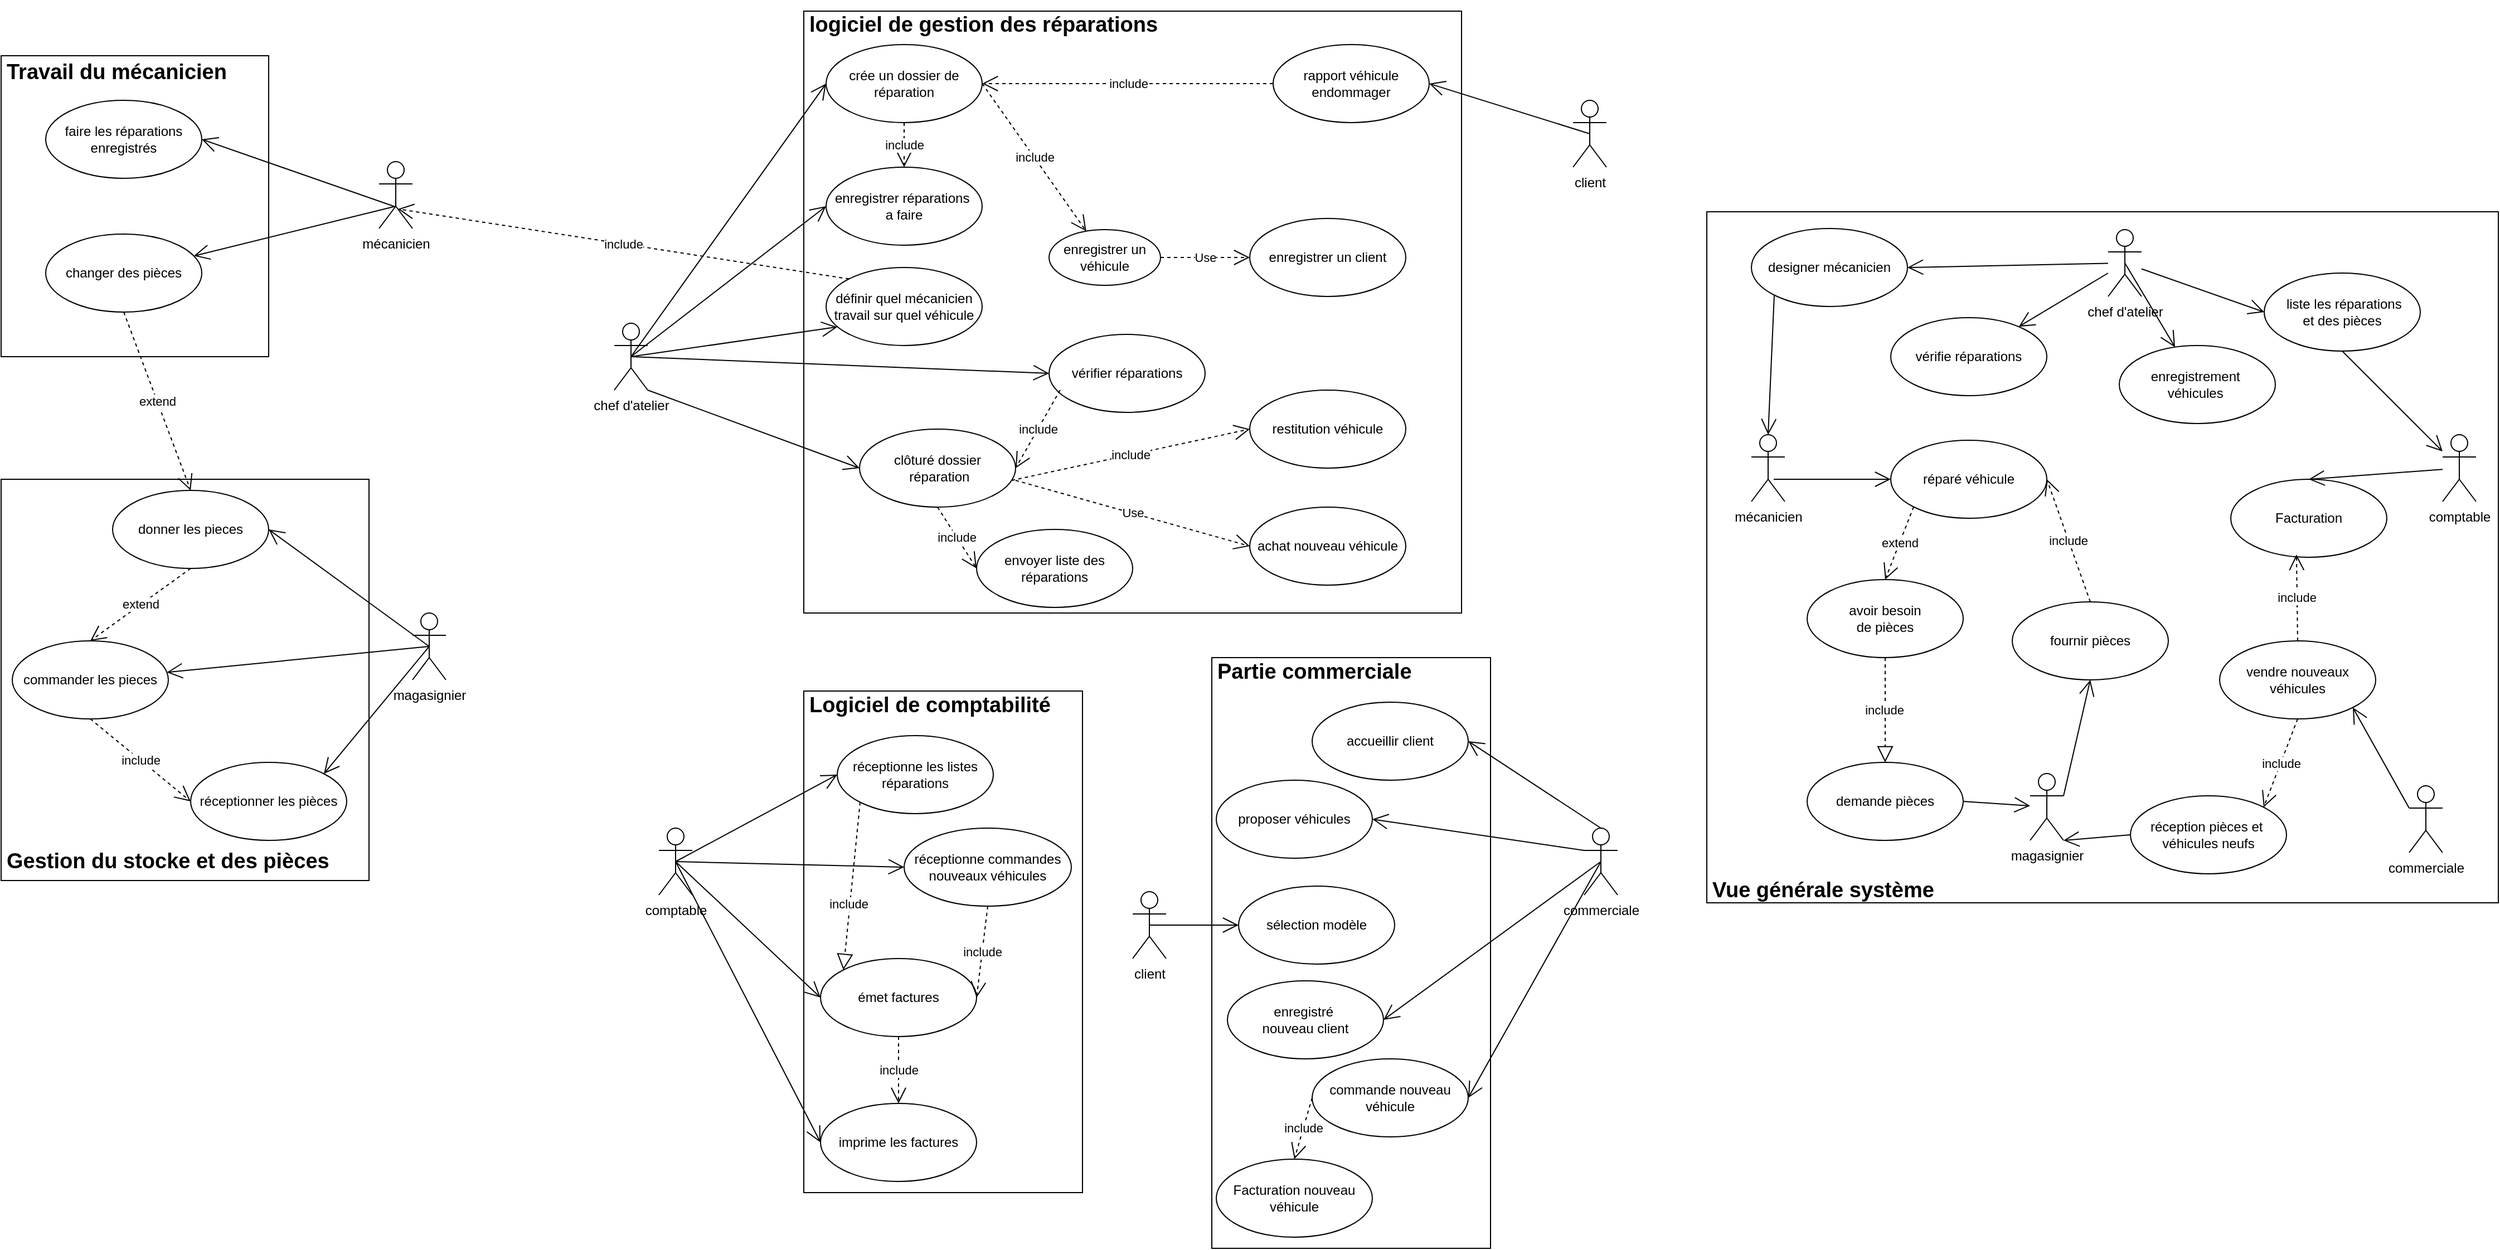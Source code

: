 <mxfile version="24.8.6">
  <diagram name="Page-1" id="wGb8WQe8dFVdb0Nz1Q5S">
    <mxGraphModel dx="1687" dy="889" grid="1" gridSize="10" guides="1" tooltips="1" connect="1" arrows="1" fold="1" page="1" pageScale="1" pageWidth="827" pageHeight="1169" math="0" shadow="0">
      <root>
        <mxCell id="0" />
        <mxCell id="1" parent="0" />
        <mxCell id="0nGfKhoNtDC8-pFZN1kh-23" value="&lt;h2&gt;&lt;br&gt;&lt;/h2&gt;" style="html=1;whiteSpace=wrap;align=center;" parent="1" vertex="1">
          <mxGeometry x="750" y="30" width="590" height="540" as="geometry" />
        </mxCell>
        <mxCell id="0nGfKhoNtDC8-pFZN1kh-4" value="comptable" style="shape=umlActor;verticalLabelPosition=bottom;verticalAlign=top;html=1;outlineConnect=0;" parent="1" vertex="1">
          <mxGeometry x="620" y="763" width="30" height="60" as="geometry" />
        </mxCell>
        <mxCell id="0nGfKhoNtDC8-pFZN1kh-9" value="chef d&#39;atelier" style="shape=umlActor;verticalLabelPosition=bottom;verticalAlign=top;html=1;outlineConnect=0;" parent="1" vertex="1">
          <mxGeometry x="580" y="310" width="30" height="60" as="geometry" />
        </mxCell>
        <mxCell id="0nGfKhoNtDC8-pFZN1kh-13" value="magasignier" style="shape=umlActor;verticalLabelPosition=bottom;verticalAlign=top;html=1;outlineConnect=0;" parent="1" vertex="1">
          <mxGeometry x="399" y="570" width="30" height="60" as="geometry" />
        </mxCell>
        <mxCell id="0nGfKhoNtDC8-pFZN1kh-14" value="enregistrer un véhicule" style="ellipse;whiteSpace=wrap;html=1;" parent="1" vertex="1">
          <mxGeometry x="970" y="226" width="100" height="50" as="geometry" />
        </mxCell>
        <mxCell id="0nGfKhoNtDC8-pFZN1kh-17" value="enregistrer réparations&amp;nbsp;&lt;div&gt;a faire&lt;/div&gt;" style="ellipse;whiteSpace=wrap;html=1;" parent="1" vertex="1">
          <mxGeometry x="770" y="170" width="140" height="70" as="geometry" />
        </mxCell>
        <mxCell id="0nGfKhoNtDC8-pFZN1kh-18" value="définir quel mécanicien travail sur quel véhicule" style="ellipse;whiteSpace=wrap;html=1;" parent="1" vertex="1">
          <mxGeometry x="770" y="260" width="140" height="70" as="geometry" />
        </mxCell>
        <mxCell id="0nGfKhoNtDC8-pFZN1kh-19" value="vérifier réparations" style="ellipse;whiteSpace=wrap;html=1;" parent="1" vertex="1">
          <mxGeometry x="970" y="320" width="140" height="70" as="geometry" />
        </mxCell>
        <mxCell id="0nGfKhoNtDC8-pFZN1kh-20" value="clôturé dossier&lt;div&gt;&amp;nbsp;réparation&lt;/div&gt;" style="ellipse;whiteSpace=wrap;html=1;" parent="1" vertex="1">
          <mxGeometry x="800" y="405" width="140" height="70" as="geometry" />
        </mxCell>
        <mxCell id="0nGfKhoNtDC8-pFZN1kh-21" value="crée un dossier de réparation" style="ellipse;whiteSpace=wrap;html=1;" parent="1" vertex="1">
          <mxGeometry x="770" y="60" width="140" height="70" as="geometry" />
        </mxCell>
        <mxCell id="0nGfKhoNtDC8-pFZN1kh-25" value="mécanicien" style="shape=umlActor;verticalLabelPosition=bottom;verticalAlign=top;html=1;" parent="1" vertex="1">
          <mxGeometry x="369" y="165" width="30" height="60" as="geometry" />
        </mxCell>
        <mxCell id="0nGfKhoNtDC8-pFZN1kh-26" value="" style="html=1;whiteSpace=wrap;" parent="1" vertex="1">
          <mxGeometry x="30" y="70" width="240" height="270" as="geometry" />
        </mxCell>
        <mxCell id="0nGfKhoNtDC8-pFZN1kh-28" value="faire les réparations&lt;div&gt;enregistrés&lt;/div&gt;" style="ellipse;whiteSpace=wrap;html=1;" parent="1" vertex="1">
          <mxGeometry x="70" y="110" width="140" height="70" as="geometry" />
        </mxCell>
        <mxCell id="0nGfKhoNtDC8-pFZN1kh-29" value="changer des pièces" style="ellipse;whiteSpace=wrap;html=1;" parent="1" vertex="1">
          <mxGeometry x="70" y="230" width="140" height="70" as="geometry" />
        </mxCell>
        <mxCell id="0nGfKhoNtDC8-pFZN1kh-31" value="" style="html=1;whiteSpace=wrap;" parent="1" vertex="1">
          <mxGeometry x="30" y="450" width="330" height="360" as="geometry" />
        </mxCell>
        <mxCell id="0nGfKhoNtDC8-pFZN1kh-33" value="donner les pieces" style="ellipse;whiteSpace=wrap;html=1;" parent="1" vertex="1">
          <mxGeometry x="130" y="460" width="140" height="70" as="geometry" />
        </mxCell>
        <mxCell id="0nGfKhoNtDC8-pFZN1kh-34" value="commander les pieces" style="ellipse;whiteSpace=wrap;html=1;" parent="1" vertex="1">
          <mxGeometry x="40" y="595" width="140" height="70" as="geometry" />
        </mxCell>
        <mxCell id="0nGfKhoNtDC8-pFZN1kh-35" value="réceptionner les pièces" style="ellipse;whiteSpace=wrap;html=1;" parent="1" vertex="1">
          <mxGeometry x="200" y="704" width="140" height="70" as="geometry" />
        </mxCell>
        <mxCell id="0nGfKhoNtDC8-pFZN1kh-37" value="envoyer liste des réparations" style="ellipse;whiteSpace=wrap;html=1;" parent="1" vertex="1">
          <mxGeometry x="905" y="495" width="140" height="70" as="geometry" />
        </mxCell>
        <mxCell id="0nGfKhoNtDC8-pFZN1kh-38" value="" style="html=1;whiteSpace=wrap;" parent="1" vertex="1">
          <mxGeometry x="750" y="640" width="250" height="450" as="geometry" />
        </mxCell>
        <mxCell id="0nGfKhoNtDC8-pFZN1kh-39" value="réceptionne les listes réparations" style="ellipse;whiteSpace=wrap;html=1;" parent="1" vertex="1">
          <mxGeometry x="780" y="680" width="140" height="70" as="geometry" />
        </mxCell>
        <mxCell id="0nGfKhoNtDC8-pFZN1kh-40" value="émet factures" style="ellipse;whiteSpace=wrap;html=1;" parent="1" vertex="1">
          <mxGeometry x="765" y="880" width="140" height="70" as="geometry" />
        </mxCell>
        <mxCell id="0nGfKhoNtDC8-pFZN1kh-41" value="imprime les factures" style="ellipse;whiteSpace=wrap;html=1;" parent="1" vertex="1">
          <mxGeometry x="765" y="1010" width="140" height="70" as="geometry" />
        </mxCell>
        <mxCell id="0nGfKhoNtDC8-pFZN1kh-42" value="logiciel de gestion des réparations" style="text;align=left;fontStyle=1;verticalAlign=middle;spacingLeft=3;spacingRight=3;strokeColor=none;rotatable=0;points=[[0,0.5],[1,0.5]];portConstraint=eastwest;fontSize=19;" parent="1" vertex="1">
          <mxGeometry x="750" y="20" width="456" height="40" as="geometry" />
        </mxCell>
        <mxCell id="0nGfKhoNtDC8-pFZN1kh-43" value="&lt;font style=&quot;font-size: 19px;&quot;&gt;Logiciel de comptabilité&lt;/font&gt;" style="text;align=left;fontStyle=1;verticalAlign=middle;spacingLeft=3;spacingRight=3;strokeColor=none;rotatable=0;points=[[0,0.5],[1,0.5]];portConstraint=eastwest;html=1;" parent="1" vertex="1">
          <mxGeometry x="750" y="640" width="80" height="26" as="geometry" />
        </mxCell>
        <mxCell id="0nGfKhoNtDC8-pFZN1kh-44" value="&lt;font style=&quot;font-size: 19px;&quot;&gt;Gestion du stocke et des pièces&lt;/font&gt;" style="text;align=left;fontStyle=1;verticalAlign=middle;spacingLeft=3;spacingRight=3;strokeColor=none;rotatable=0;points=[[0,0.5],[1,0.5]];portConstraint=eastwest;html=1;" parent="1" vertex="1">
          <mxGeometry x="30" y="780" width="80" height="26" as="geometry" />
        </mxCell>
        <mxCell id="0nGfKhoNtDC8-pFZN1kh-45" value="&lt;font style=&quot;font-size: 19px;&quot;&gt;Travail du mécanicien&amp;nbsp;&lt;/font&gt;" style="text;align=left;fontStyle=1;verticalAlign=middle;spacingLeft=3;spacingRight=3;strokeColor=none;rotatable=0;points=[[0,0.5],[1,0.5]];portConstraint=eastwest;html=1;" parent="1" vertex="1">
          <mxGeometry x="30" y="72" width="80" height="26" as="geometry" />
        </mxCell>
        <mxCell id="0nGfKhoNtDC8-pFZN1kh-58" value="" style="html=1;whiteSpace=wrap;" parent="1" vertex="1">
          <mxGeometry x="1560" y="210" width="710" height="620" as="geometry" />
        </mxCell>
        <mxCell id="0nGfKhoNtDC8-pFZN1kh-59" value="enregistrement&amp;nbsp;&lt;div&gt;véhicules&amp;nbsp;&lt;/div&gt;" style="ellipse;whiteSpace=wrap;html=1;" parent="1" vertex="1">
          <mxGeometry x="1930" y="330" width="140" height="70" as="geometry" />
        </mxCell>
        <mxCell id="0nGfKhoNtDC8-pFZN1kh-60" value="chef d&#39;atelier" style="shape=umlActor;verticalLabelPosition=bottom;verticalAlign=top;html=1;outlineConnect=0;" parent="1" vertex="1">
          <mxGeometry x="1920" y="226" width="30" height="60" as="geometry" />
        </mxCell>
        <mxCell id="0nGfKhoNtDC8-pFZN1kh-61" value="comptable" style="shape=umlActor;verticalLabelPosition=bottom;verticalAlign=top;html=1;outlineConnect=0;" parent="1" vertex="1">
          <mxGeometry x="2220" y="410" width="30" height="60" as="geometry" />
        </mxCell>
        <mxCell id="0nGfKhoNtDC8-pFZN1kh-62" value="Facturation" style="ellipse;whiteSpace=wrap;html=1;" parent="1" vertex="1">
          <mxGeometry x="2030" y="450" width="140" height="70" as="geometry" />
        </mxCell>
        <mxCell id="0nGfKhoNtDC8-pFZN1kh-63" value="magasignier" style="shape=umlActor;verticalLabelPosition=bottom;verticalAlign=top;html=1;outlineConnect=0;" parent="1" vertex="1">
          <mxGeometry x="1850" y="714" width="30" height="60" as="geometry" />
        </mxCell>
        <mxCell id="0nGfKhoNtDC8-pFZN1kh-64" value="mécanicien" style="shape=umlActor;verticalLabelPosition=bottom;verticalAlign=top;html=1;" parent="1" vertex="1">
          <mxGeometry x="1600" y="410" width="30" height="60" as="geometry" />
        </mxCell>
        <mxCell id="0nGfKhoNtDC8-pFZN1kh-65" value="réparé véhicule" style="ellipse;whiteSpace=wrap;html=1;" parent="1" vertex="1">
          <mxGeometry x="1725" y="415" width="140" height="70" as="geometry" />
        </mxCell>
        <mxCell id="0nGfKhoNtDC8-pFZN1kh-66" value="fournir pièces" style="ellipse;whiteSpace=wrap;html=1;" parent="1" vertex="1">
          <mxGeometry x="1834" y="560" width="140" height="70" as="geometry" />
        </mxCell>
        <mxCell id="0nGfKhoNtDC8-pFZN1kh-76" value="extend" style="endArrow=open;endSize=12;dashed=1;html=1;rounded=0;entryX=0.5;entryY=0;entryDx=0;entryDy=0;exitX=0.5;exitY=1;exitDx=0;exitDy=0;" parent="1" source="0nGfKhoNtDC8-pFZN1kh-29" target="0nGfKhoNtDC8-pFZN1kh-33" edge="1">
          <mxGeometry width="160" relative="1" as="geometry">
            <mxPoint x="410" y="320" as="sourcePoint" />
            <mxPoint x="460" y="314" as="targetPoint" />
          </mxGeometry>
        </mxCell>
        <mxCell id="0nGfKhoNtDC8-pFZN1kh-78" value="include" style="endArrow=open;endSize=12;dashed=1;html=1;rounded=0;exitX=1;exitY=0.5;exitDx=0;exitDy=0;" parent="1" source="0nGfKhoNtDC8-pFZN1kh-21" target="0nGfKhoNtDC8-pFZN1kh-14" edge="1">
          <mxGeometry width="160" relative="1" as="geometry">
            <mxPoint x="630" y="340" as="sourcePoint" />
            <mxPoint x="790" y="340" as="targetPoint" />
          </mxGeometry>
        </mxCell>
        <mxCell id="0nGfKhoNtDC8-pFZN1kh-79" value="include" style="endArrow=open;endSize=12;dashed=1;html=1;rounded=0;exitX=0.5;exitY=1;exitDx=0;exitDy=0;" parent="1" source="0nGfKhoNtDC8-pFZN1kh-21" target="0nGfKhoNtDC8-pFZN1kh-17" edge="1">
          <mxGeometry width="160" relative="1" as="geometry">
            <mxPoint x="630" y="340" as="sourcePoint" />
            <mxPoint x="790" y="340" as="targetPoint" />
          </mxGeometry>
        </mxCell>
        <mxCell id="0nGfKhoNtDC8-pFZN1kh-80" value="include" style="endArrow=open;endSize=12;dashed=1;html=1;rounded=0;entryX=0.565;entryY=0.708;entryDx=0;entryDy=0;entryPerimeter=0;exitX=0;exitY=0;exitDx=0;exitDy=0;" parent="1" source="0nGfKhoNtDC8-pFZN1kh-18" target="0nGfKhoNtDC8-pFZN1kh-25" edge="1">
          <mxGeometry width="160" relative="1" as="geometry">
            <mxPoint x="630" y="340" as="sourcePoint" />
            <mxPoint x="790" y="340" as="targetPoint" />
          </mxGeometry>
        </mxCell>
        <mxCell id="0nGfKhoNtDC8-pFZN1kh-86" value="include" style="endArrow=open;endSize=12;dashed=1;html=1;rounded=0;exitX=0.5;exitY=1;exitDx=0;exitDy=0;entryX=0;entryY=0.5;entryDx=0;entryDy=0;" parent="1" source="0nGfKhoNtDC8-pFZN1kh-20" target="0nGfKhoNtDC8-pFZN1kh-37" edge="1">
          <mxGeometry width="160" relative="1" as="geometry">
            <mxPoint x="480" y="355" as="sourcePoint" />
            <mxPoint x="816" y="560" as="targetPoint" />
          </mxGeometry>
        </mxCell>
        <mxCell id="0nGfKhoNtDC8-pFZN1kh-88" value="extend" style="endArrow=open;endSize=12;dashed=1;html=1;rounded=0;exitX=0.5;exitY=1;exitDx=0;exitDy=0;entryX=0.5;entryY=0;entryDx=0;entryDy=0;" parent="1" source="0nGfKhoNtDC8-pFZN1kh-33" target="0nGfKhoNtDC8-pFZN1kh-34" edge="1">
          <mxGeometry width="160" relative="1" as="geometry">
            <mxPoint x="630" y="640" as="sourcePoint" />
            <mxPoint x="790" y="640" as="targetPoint" />
          </mxGeometry>
        </mxCell>
        <mxCell id="0nGfKhoNtDC8-pFZN1kh-89" value="include" style="endArrow=open;endSize=12;dashed=1;html=1;rounded=0;exitX=0.5;exitY=1;exitDx=0;exitDy=0;entryX=0;entryY=0.5;entryDx=0;entryDy=0;" parent="1" source="0nGfKhoNtDC8-pFZN1kh-34" target="0nGfKhoNtDC8-pFZN1kh-35" edge="1">
          <mxGeometry width="160" relative="1" as="geometry">
            <mxPoint x="630" y="640" as="sourcePoint" />
            <mxPoint x="790" y="640" as="targetPoint" />
          </mxGeometry>
        </mxCell>
        <mxCell id="0nGfKhoNtDC8-pFZN1kh-94" value="include" style="endArrow=open;endSize=12;dashed=1;html=1;rounded=0;exitX=0.5;exitY=1;exitDx=0;exitDy=0;entryX=0.5;entryY=0;entryDx=0;entryDy=0;" parent="1" source="0nGfKhoNtDC8-pFZN1kh-40" target="0nGfKhoNtDC8-pFZN1kh-41" edge="1">
          <mxGeometry width="160" relative="1" as="geometry">
            <mxPoint x="630" y="640" as="sourcePoint" />
            <mxPoint x="790" y="640" as="targetPoint" />
          </mxGeometry>
        </mxCell>
        <mxCell id="0nGfKhoNtDC8-pFZN1kh-95" value="designer mécanicien" style="ellipse;whiteSpace=wrap;html=1;" parent="1" vertex="1">
          <mxGeometry x="1600" y="225" width="140" height="70" as="geometry" />
        </mxCell>
        <mxCell id="0nGfKhoNtDC8-pFZN1kh-101" value="avoir besoin&lt;div&gt;de pièces&lt;/div&gt;" style="ellipse;whiteSpace=wrap;html=1;" parent="1" vertex="1">
          <mxGeometry x="1650" y="540" width="140" height="70" as="geometry" />
        </mxCell>
        <mxCell id="0nGfKhoNtDC8-pFZN1kh-102" value="extend" style="endArrow=open;endSize=12;dashed=1;html=1;rounded=0;exitX=0;exitY=1;exitDx=0;exitDy=0;entryX=0.5;entryY=0;entryDx=0;entryDy=0;" parent="1" source="0nGfKhoNtDC8-pFZN1kh-65" target="0nGfKhoNtDC8-pFZN1kh-101" edge="1">
          <mxGeometry width="160" relative="1" as="geometry">
            <mxPoint x="1910" y="485" as="sourcePoint" />
            <mxPoint x="2070" y="485" as="targetPoint" />
          </mxGeometry>
        </mxCell>
        <mxCell id="0nGfKhoNtDC8-pFZN1kh-105" value="include" style="endArrow=open;endSize=12;dashed=1;html=1;rounded=0;exitX=0.5;exitY=0;exitDx=0;exitDy=0;entryX=1;entryY=0.5;entryDx=0;entryDy=0;" parent="1" source="0nGfKhoNtDC8-pFZN1kh-66" target="0nGfKhoNtDC8-pFZN1kh-65" edge="1">
          <mxGeometry width="160" relative="1" as="geometry">
            <mxPoint x="1910" y="485" as="sourcePoint" />
            <mxPoint x="2070" y="485" as="targetPoint" />
          </mxGeometry>
        </mxCell>
        <mxCell id="0nGfKhoNtDC8-pFZN1kh-108" value="&amp;nbsp;liste les réparations&lt;div&gt;et des pièces&lt;/div&gt;" style="ellipse;whiteSpace=wrap;html=1;" parent="1" vertex="1">
          <mxGeometry x="2060" y="265" width="140" height="70" as="geometry" />
        </mxCell>
        <mxCell id="0nGfKhoNtDC8-pFZN1kh-111" value="&lt;font style=&quot;font-size: 19px;&quot;&gt;Vue générale système&lt;/font&gt;" style="text;align=left;fontStyle=1;verticalAlign=middle;spacingLeft=3;spacingRight=3;strokeColor=none;rotatable=0;points=[[0,0.5],[1,0.5]];portConstraint=eastwest;html=1;" parent="1" vertex="1">
          <mxGeometry x="1560" y="806" width="80" height="26" as="geometry" />
        </mxCell>
        <mxCell id="0nGfKhoNtDC8-pFZN1kh-112" value="" style="endArrow=open;endFill=1;endSize=12;html=1;rounded=0;exitX=0.447;exitY=0.669;exitDx=0;exitDy=0;exitPerimeter=0;entryX=1;entryY=0.5;entryDx=0;entryDy=0;" parent="1" source="0nGfKhoNtDC8-pFZN1kh-25" target="0nGfKhoNtDC8-pFZN1kh-28" edge="1">
          <mxGeometry width="160" relative="1" as="geometry">
            <mxPoint x="690" y="400" as="sourcePoint" />
            <mxPoint x="850" y="400" as="targetPoint" />
          </mxGeometry>
        </mxCell>
        <mxCell id="0nGfKhoNtDC8-pFZN1kh-113" value="" style="endArrow=open;endFill=1;endSize=12;html=1;rounded=0;exitX=0.486;exitY=0.669;exitDx=0;exitDy=0;exitPerimeter=0;" parent="1" source="0nGfKhoNtDC8-pFZN1kh-25" target="0nGfKhoNtDC8-pFZN1kh-29" edge="1">
          <mxGeometry width="160" relative="1" as="geometry">
            <mxPoint x="392" y="215" as="sourcePoint" />
            <mxPoint x="220" y="155" as="targetPoint" />
          </mxGeometry>
        </mxCell>
        <mxCell id="0nGfKhoNtDC8-pFZN1kh-114" value="" style="endArrow=open;endFill=1;endSize=12;html=1;rounded=0;exitX=0.5;exitY=0.5;exitDx=0;exitDy=0;exitPerimeter=0;entryX=1;entryY=0.5;entryDx=0;entryDy=0;" parent="1" source="0nGfKhoNtDC8-pFZN1kh-13" target="0nGfKhoNtDC8-pFZN1kh-33" edge="1">
          <mxGeometry width="160" relative="1" as="geometry">
            <mxPoint x="690" y="520" as="sourcePoint" />
            <mxPoint x="850" y="520" as="targetPoint" />
          </mxGeometry>
        </mxCell>
        <mxCell id="0nGfKhoNtDC8-pFZN1kh-115" value="" style="endArrow=open;endFill=1;endSize=12;html=1;rounded=0;exitX=0.5;exitY=0.5;exitDx=0;exitDy=0;exitPerimeter=0;" parent="1" source="0nGfKhoNtDC8-pFZN1kh-13" target="0nGfKhoNtDC8-pFZN1kh-34" edge="1">
          <mxGeometry width="160" relative="1" as="geometry">
            <mxPoint x="424" y="610" as="sourcePoint" />
            <mxPoint x="280" y="505" as="targetPoint" />
          </mxGeometry>
        </mxCell>
        <mxCell id="0nGfKhoNtDC8-pFZN1kh-116" value="" style="endArrow=open;endFill=1;endSize=12;html=1;rounded=0;exitX=0.5;exitY=0.5;exitDx=0;exitDy=0;exitPerimeter=0;entryX=1;entryY=0;entryDx=0;entryDy=0;" parent="1" source="0nGfKhoNtDC8-pFZN1kh-13" target="0nGfKhoNtDC8-pFZN1kh-35" edge="1">
          <mxGeometry width="160" relative="1" as="geometry">
            <mxPoint x="424" y="610" as="sourcePoint" />
            <mxPoint x="189" y="633" as="targetPoint" />
          </mxGeometry>
        </mxCell>
        <mxCell id="0nGfKhoNtDC8-pFZN1kh-117" value="" style="endArrow=open;endFill=1;endSize=12;html=1;rounded=0;exitX=0.5;exitY=0.5;exitDx=0;exitDy=0;exitPerimeter=0;entryX=0;entryY=0.5;entryDx=0;entryDy=0;" parent="1" source="0nGfKhoNtDC8-pFZN1kh-9" target="0nGfKhoNtDC8-pFZN1kh-21" edge="1">
          <mxGeometry width="160" relative="1" as="geometry">
            <mxPoint x="690" y="290" as="sourcePoint" />
            <mxPoint x="850" y="290" as="targetPoint" />
          </mxGeometry>
        </mxCell>
        <mxCell id="0nGfKhoNtDC8-pFZN1kh-118" value="" style="endArrow=open;endFill=1;endSize=12;html=1;rounded=0;entryX=0;entryY=0.5;entryDx=0;entryDy=0;exitX=0.5;exitY=0.5;exitDx=0;exitDy=0;exitPerimeter=0;" parent="1" source="0nGfKhoNtDC8-pFZN1kh-9" target="0nGfKhoNtDC8-pFZN1kh-17" edge="1">
          <mxGeometry width="160" relative="1" as="geometry">
            <mxPoint x="600" y="340" as="sourcePoint" />
            <mxPoint x="850" y="290" as="targetPoint" />
          </mxGeometry>
        </mxCell>
        <mxCell id="0nGfKhoNtDC8-pFZN1kh-119" value="" style="endArrow=open;endFill=1;endSize=12;html=1;rounded=0;exitX=0.5;exitY=0.5;exitDx=0;exitDy=0;exitPerimeter=0;entryX=0;entryY=0.5;entryDx=0;entryDy=0;" parent="1" source="0nGfKhoNtDC8-pFZN1kh-9" target="0nGfKhoNtDC8-pFZN1kh-19" edge="1">
          <mxGeometry width="160" relative="1" as="geometry">
            <mxPoint x="690" y="290" as="sourcePoint" />
            <mxPoint x="850" y="290" as="targetPoint" />
          </mxGeometry>
        </mxCell>
        <mxCell id="0nGfKhoNtDC8-pFZN1kh-120" value="" style="endArrow=open;endFill=1;endSize=12;html=1;rounded=0;entryX=0.072;entryY=0.762;entryDx=0;entryDy=0;entryPerimeter=0;exitX=0.5;exitY=0.5;exitDx=0;exitDy=0;exitPerimeter=0;" parent="1" source="0nGfKhoNtDC8-pFZN1kh-9" target="0nGfKhoNtDC8-pFZN1kh-18" edge="1">
          <mxGeometry width="160" relative="1" as="geometry">
            <mxPoint x="590" y="340" as="sourcePoint" />
            <mxPoint x="850" y="290" as="targetPoint" />
          </mxGeometry>
        </mxCell>
        <mxCell id="0nGfKhoNtDC8-pFZN1kh-121" value="" style="endArrow=open;endFill=1;endSize=12;html=1;rounded=0;exitX=1;exitY=1;exitDx=0;exitDy=0;exitPerimeter=0;entryX=0;entryY=0.5;entryDx=0;entryDy=0;" parent="1" source="0nGfKhoNtDC8-pFZN1kh-9" target="0nGfKhoNtDC8-pFZN1kh-20" edge="1">
          <mxGeometry width="160" relative="1" as="geometry">
            <mxPoint x="690" y="290" as="sourcePoint" />
            <mxPoint x="850" y="290" as="targetPoint" />
          </mxGeometry>
        </mxCell>
        <mxCell id="0nGfKhoNtDC8-pFZN1kh-123" value="" style="endArrow=open;endFill=1;endSize=12;html=1;rounded=0;exitX=0.5;exitY=0.5;exitDx=0;exitDy=0;exitPerimeter=0;entryX=0;entryY=0.5;entryDx=0;entryDy=0;" parent="1" source="0nGfKhoNtDC8-pFZN1kh-4" target="0nGfKhoNtDC8-pFZN1kh-39" edge="1">
          <mxGeometry width="160" relative="1" as="geometry">
            <mxPoint x="690" y="640" as="sourcePoint" />
            <mxPoint x="850" y="640" as="targetPoint" />
          </mxGeometry>
        </mxCell>
        <mxCell id="0nGfKhoNtDC8-pFZN1kh-124" value="" style="endArrow=open;endFill=1;endSize=12;html=1;rounded=0;exitX=0.5;exitY=0.5;exitDx=0;exitDy=0;exitPerimeter=0;entryX=0;entryY=0.5;entryDx=0;entryDy=0;" parent="1" source="0nGfKhoNtDC8-pFZN1kh-4" target="0nGfKhoNtDC8-pFZN1kh-40" edge="1">
          <mxGeometry width="160" relative="1" as="geometry">
            <mxPoint x="690" y="640" as="sourcePoint" />
            <mxPoint x="850" y="640" as="targetPoint" />
          </mxGeometry>
        </mxCell>
        <mxCell id="0nGfKhoNtDC8-pFZN1kh-125" value="" style="endArrow=open;endFill=1;endSize=12;html=1;rounded=0;exitX=0.5;exitY=0.5;exitDx=0;exitDy=0;exitPerimeter=0;entryX=0;entryY=0.5;entryDx=0;entryDy=0;" parent="1" source="0nGfKhoNtDC8-pFZN1kh-4" target="0nGfKhoNtDC8-pFZN1kh-41" edge="1">
          <mxGeometry width="160" relative="1" as="geometry">
            <mxPoint x="690" y="640" as="sourcePoint" />
            <mxPoint x="850" y="640" as="targetPoint" />
          </mxGeometry>
        </mxCell>
        <mxCell id="0nGfKhoNtDC8-pFZN1kh-126" value="" style="endArrow=open;endFill=1;endSize=12;html=1;rounded=0;entryX=1;entryY=0.5;entryDx=0;entryDy=0;" parent="1" source="0nGfKhoNtDC8-pFZN1kh-60" target="0nGfKhoNtDC8-pFZN1kh-95" edge="1">
          <mxGeometry width="160" relative="1" as="geometry">
            <mxPoint x="1820" y="400" as="sourcePoint" />
            <mxPoint x="1980" y="400" as="targetPoint" />
          </mxGeometry>
        </mxCell>
        <mxCell id="0nGfKhoNtDC8-pFZN1kh-127" value="" style="endArrow=open;endFill=1;endSize=12;html=1;rounded=0;exitX=0;exitY=1;exitDx=0;exitDy=0;entryX=0.5;entryY=0;entryDx=0;entryDy=0;entryPerimeter=0;" parent="1" source="0nGfKhoNtDC8-pFZN1kh-95" target="0nGfKhoNtDC8-pFZN1kh-64" edge="1">
          <mxGeometry width="160" relative="1" as="geometry">
            <mxPoint x="1820" y="400" as="sourcePoint" />
            <mxPoint x="1620" y="410" as="targetPoint" />
          </mxGeometry>
        </mxCell>
        <mxCell id="0nGfKhoNtDC8-pFZN1kh-128" value="" style="endArrow=open;endFill=1;endSize=12;html=1;rounded=0;" parent="1" target="0nGfKhoNtDC8-pFZN1kh-65" edge="1">
          <mxGeometry width="160" relative="1" as="geometry">
            <mxPoint x="1620" y="450" as="sourcePoint" />
            <mxPoint x="1980" y="400" as="targetPoint" />
          </mxGeometry>
        </mxCell>
        <mxCell id="0nGfKhoNtDC8-pFZN1kh-129" value="demande pièces" style="ellipse;whiteSpace=wrap;html=1;" parent="1" vertex="1">
          <mxGeometry x="1650" y="704" width="140" height="70" as="geometry" />
        </mxCell>
        <mxCell id="0nGfKhoNtDC8-pFZN1kh-132" value="" style="endArrow=open;endFill=1;endSize=12;html=1;rounded=0;exitX=1;exitY=0.5;exitDx=0;exitDy=0;" parent="1" source="0nGfKhoNtDC8-pFZN1kh-129" target="0nGfKhoNtDC8-pFZN1kh-63" edge="1">
          <mxGeometry width="160" relative="1" as="geometry">
            <mxPoint x="1820" y="400" as="sourcePoint" />
            <mxPoint x="1980" y="400" as="targetPoint" />
          </mxGeometry>
        </mxCell>
        <mxCell id="0nGfKhoNtDC8-pFZN1kh-133" value="" style="endArrow=open;endFill=1;endSize=12;html=1;rounded=0;entryX=0.5;entryY=1;entryDx=0;entryDy=0;exitX=1;exitY=0.333;exitDx=0;exitDy=0;exitPerimeter=0;" parent="1" source="0nGfKhoNtDC8-pFZN1kh-63" target="0nGfKhoNtDC8-pFZN1kh-66" edge="1">
          <mxGeometry width="160" relative="1" as="geometry">
            <mxPoint x="2200" y="660" as="sourcePoint" />
            <mxPoint x="1980" y="400" as="targetPoint" />
          </mxGeometry>
        </mxCell>
        <mxCell id="0nGfKhoNtDC8-pFZN1kh-134" value="" style="endArrow=open;endFill=1;endSize=12;html=1;rounded=0;entryX=0;entryY=0.5;entryDx=0;entryDy=0;" parent="1" source="0nGfKhoNtDC8-pFZN1kh-60" target="0nGfKhoNtDC8-pFZN1kh-108" edge="1">
          <mxGeometry width="160" relative="1" as="geometry">
            <mxPoint x="1820" y="400" as="sourcePoint" />
            <mxPoint x="1980" y="400" as="targetPoint" />
          </mxGeometry>
        </mxCell>
        <mxCell id="0nGfKhoNtDC8-pFZN1kh-137" value="" style="endArrow=open;endFill=1;endSize=12;html=1;rounded=0;exitX=0.5;exitY=0.5;exitDx=0;exitDy=0;exitPerimeter=0;" parent="1" source="0nGfKhoNtDC8-pFZN1kh-60" target="0nGfKhoNtDC8-pFZN1kh-59" edge="1">
          <mxGeometry width="160" relative="1" as="geometry">
            <mxPoint x="1960" y="271" as="sourcePoint" />
            <mxPoint x="2070" y="310" as="targetPoint" />
          </mxGeometry>
        </mxCell>
        <mxCell id="0nGfKhoNtDC8-pFZN1kh-139" value="" style="endArrow=open;endFill=1;endSize=12;html=1;rounded=0;exitX=0.5;exitY=1;exitDx=0;exitDy=0;" parent="1" source="0nGfKhoNtDC8-pFZN1kh-108" target="0nGfKhoNtDC8-pFZN1kh-61" edge="1">
          <mxGeometry width="160" relative="1" as="geometry">
            <mxPoint x="1820" y="400" as="sourcePoint" />
            <mxPoint x="1980" y="400" as="targetPoint" />
          </mxGeometry>
        </mxCell>
        <mxCell id="0nGfKhoNtDC8-pFZN1kh-141" value="" style="endArrow=open;endFill=1;endSize=12;html=1;rounded=0;entryX=0.5;entryY=0;entryDx=0;entryDy=0;" parent="1" source="0nGfKhoNtDC8-pFZN1kh-61" target="0nGfKhoNtDC8-pFZN1kh-62" edge="1">
          <mxGeometry width="160" relative="1" as="geometry">
            <mxPoint x="2130" y="340" as="sourcePoint" />
            <mxPoint x="1980" y="400" as="targetPoint" />
          </mxGeometry>
        </mxCell>
        <mxCell id="0nGfKhoNtDC8-pFZN1kh-142" value="vérifie réparations" style="ellipse;whiteSpace=wrap;html=1;" parent="1" vertex="1">
          <mxGeometry x="1725" y="305" width="140" height="70" as="geometry" />
        </mxCell>
        <mxCell id="0nGfKhoNtDC8-pFZN1kh-143" value="" style="endArrow=open;endFill=1;endSize=12;html=1;rounded=0;" parent="1" source="0nGfKhoNtDC8-pFZN1kh-60" target="0nGfKhoNtDC8-pFZN1kh-142" edge="1">
          <mxGeometry width="160" relative="1" as="geometry">
            <mxPoint x="1820" y="400" as="sourcePoint" />
            <mxPoint x="1980" y="400" as="targetPoint" />
          </mxGeometry>
        </mxCell>
        <mxCell id="Vs_hEIHAzvYyTjZS9S4T-1" value="enregistrer un client" style="ellipse;whiteSpace=wrap;html=1;" vertex="1" parent="1">
          <mxGeometry x="1150" y="216" width="140" height="70" as="geometry" />
        </mxCell>
        <mxCell id="Vs_hEIHAzvYyTjZS9S4T-2" value="Use" style="endArrow=open;endSize=12;dashed=1;html=1;rounded=0;exitX=1;exitY=0.5;exitDx=0;exitDy=0;" edge="1" parent="1" source="0nGfKhoNtDC8-pFZN1kh-14" target="Vs_hEIHAzvYyTjZS9S4T-1">
          <mxGeometry width="160" relative="1" as="geometry">
            <mxPoint x="700" y="290" as="sourcePoint" />
            <mxPoint x="860" y="290" as="targetPoint" />
          </mxGeometry>
        </mxCell>
        <mxCell id="Vs_hEIHAzvYyTjZS9S4T-3" value="include" style="endArrow=open;endSize=12;dashed=1;html=1;rounded=0;exitX=0.071;exitY=0.714;exitDx=0;exitDy=0;entryX=1;entryY=0.5;entryDx=0;entryDy=0;exitPerimeter=0;" edge="1" parent="1" source="0nGfKhoNtDC8-pFZN1kh-19" target="0nGfKhoNtDC8-pFZN1kh-20">
          <mxGeometry width="160" relative="1" as="geometry">
            <mxPoint x="730" y="400" as="sourcePoint" />
            <mxPoint x="890" y="400" as="targetPoint" />
          </mxGeometry>
        </mxCell>
        <mxCell id="Vs_hEIHAzvYyTjZS9S4T-4" value="restitution véhicule" style="ellipse;whiteSpace=wrap;html=1;" vertex="1" parent="1">
          <mxGeometry x="1150" y="370" width="140" height="70" as="geometry" />
        </mxCell>
        <mxCell id="Vs_hEIHAzvYyTjZS9S4T-5" value="achat nouveau véhicule" style="ellipse;whiteSpace=wrap;html=1;" vertex="1" parent="1">
          <mxGeometry x="1150" y="475" width="140" height="70" as="geometry" />
        </mxCell>
        <mxCell id="Vs_hEIHAzvYyTjZS9S4T-6" value="include" style="endArrow=open;endSize=12;dashed=1;html=1;rounded=0;exitX=0.975;exitY=0.657;exitDx=0;exitDy=0;exitPerimeter=0;entryX=0;entryY=0.5;entryDx=0;entryDy=0;" edge="1" parent="1" source="0nGfKhoNtDC8-pFZN1kh-20" target="Vs_hEIHAzvYyTjZS9S4T-4">
          <mxGeometry width="160" relative="1" as="geometry">
            <mxPoint x="1110" y="400" as="sourcePoint" />
            <mxPoint x="1270" y="400" as="targetPoint" />
          </mxGeometry>
        </mxCell>
        <mxCell id="Vs_hEIHAzvYyTjZS9S4T-7" value="Use" style="endArrow=open;endSize=12;dashed=1;html=1;rounded=0;exitX=1;exitY=0.657;exitDx=0;exitDy=0;exitPerimeter=0;entryX=0;entryY=0.5;entryDx=0;entryDy=0;" edge="1" parent="1" source="0nGfKhoNtDC8-pFZN1kh-20" target="Vs_hEIHAzvYyTjZS9S4T-5">
          <mxGeometry width="160" relative="1" as="geometry">
            <mxPoint x="1110" y="400" as="sourcePoint" />
            <mxPoint x="1270" y="400" as="targetPoint" />
          </mxGeometry>
        </mxCell>
        <mxCell id="Vs_hEIHAzvYyTjZS9S4T-8" value="commerciale" style="shape=umlActor;verticalLabelPosition=bottom;verticalAlign=top;html=1;" vertex="1" parent="1">
          <mxGeometry x="1450" y="763" width="30" height="60" as="geometry" />
        </mxCell>
        <mxCell id="Vs_hEIHAzvYyTjZS9S4T-10" value="" style="html=1;whiteSpace=wrap;" vertex="1" parent="1">
          <mxGeometry x="1116" y="610" width="250" height="530" as="geometry" />
        </mxCell>
        <mxCell id="Vs_hEIHAzvYyTjZS9S4T-11" value="accueillir client" style="ellipse;whiteSpace=wrap;html=1;" vertex="1" parent="1">
          <mxGeometry x="1206" y="650" width="140" height="70" as="geometry" />
        </mxCell>
        <mxCell id="Vs_hEIHAzvYyTjZS9S4T-12" value="proposer véhicules" style="ellipse;whiteSpace=wrap;html=1;" vertex="1" parent="1">
          <mxGeometry x="1120" y="720" width="140" height="70" as="geometry" />
        </mxCell>
        <mxCell id="Vs_hEIHAzvYyTjZS9S4T-13" value="commande nouveau&lt;div&gt;véhicule&lt;/div&gt;" style="ellipse;whiteSpace=wrap;html=1;" vertex="1" parent="1">
          <mxGeometry x="1206" y="970" width="140" height="70" as="geometry" />
        </mxCell>
        <mxCell id="Vs_hEIHAzvYyTjZS9S4T-14" value="Facturation nouveau véhicule" style="ellipse;whiteSpace=wrap;html=1;" vertex="1" parent="1">
          <mxGeometry x="1120" y="1060" width="140" height="70" as="geometry" />
        </mxCell>
        <mxCell id="Vs_hEIHAzvYyTjZS9S4T-15" value="réceptionne commandes&lt;div&gt;nouveaux véhicules&lt;/div&gt;" style="ellipse;whiteSpace=wrap;html=1;" vertex="1" parent="1">
          <mxGeometry x="840" y="763" width="150" height="70" as="geometry" />
        </mxCell>
        <mxCell id="Vs_hEIHAzvYyTjZS9S4T-16" value="" style="endArrow=open;endFill=1;endSize=12;html=1;rounded=0;exitX=0.5;exitY=0.5;exitDx=0;exitDy=0;exitPerimeter=0;entryX=0;entryY=0.5;entryDx=0;entryDy=0;" edge="1" parent="1" source="0nGfKhoNtDC8-pFZN1kh-4" target="Vs_hEIHAzvYyTjZS9S4T-15">
          <mxGeometry width="160" relative="1" as="geometry">
            <mxPoint x="1110" y="760" as="sourcePoint" />
            <mxPoint x="1270" y="760" as="targetPoint" />
          </mxGeometry>
        </mxCell>
        <mxCell id="Vs_hEIHAzvYyTjZS9S4T-17" value="" style="endArrow=block;dashed=1;endFill=0;endSize=12;html=1;rounded=0;exitX=0;exitY=1;exitDx=0;exitDy=0;entryX=0;entryY=0;entryDx=0;entryDy=0;" edge="1" parent="1" source="0nGfKhoNtDC8-pFZN1kh-39" target="0nGfKhoNtDC8-pFZN1kh-40">
          <mxGeometry width="160" relative="1" as="geometry">
            <mxPoint x="1110" y="760" as="sourcePoint" />
            <mxPoint x="1270" y="760" as="targetPoint" />
          </mxGeometry>
        </mxCell>
        <mxCell id="Vs_hEIHAzvYyTjZS9S4T-18" value="include" style="edgeLabel;html=1;align=center;verticalAlign=middle;resizable=0;points=[];" vertex="1" connectable="0" parent="Vs_hEIHAzvYyTjZS9S4T-17">
          <mxGeometry x="0.217" y="-1" relative="1" as="geometry">
            <mxPoint x="-1" as="offset" />
          </mxGeometry>
        </mxCell>
        <mxCell id="Vs_hEIHAzvYyTjZS9S4T-19" value="include" style="endArrow=open;endSize=12;dashed=1;html=1;rounded=0;exitX=0.5;exitY=1;exitDx=0;exitDy=0;entryX=1;entryY=0.5;entryDx=0;entryDy=0;" edge="1" parent="1" source="Vs_hEIHAzvYyTjZS9S4T-15" target="0nGfKhoNtDC8-pFZN1kh-40">
          <mxGeometry width="160" relative="1" as="geometry">
            <mxPoint x="1110" y="760" as="sourcePoint" />
            <mxPoint x="1270" y="760" as="targetPoint" />
          </mxGeometry>
        </mxCell>
        <mxCell id="Vs_hEIHAzvYyTjZS9S4T-20" value="enregistré&amp;nbsp;&lt;div&gt;nouveau client&lt;/div&gt;" style="ellipse;whiteSpace=wrap;html=1;" vertex="1" parent="1">
          <mxGeometry x="1130" y="900" width="140" height="70" as="geometry" />
        </mxCell>
        <mxCell id="Vs_hEIHAzvYyTjZS9S4T-21" value="" style="endArrow=open;endFill=1;endSize=12;html=1;rounded=0;exitX=0.5;exitY=0;exitDx=0;exitDy=0;exitPerimeter=0;entryX=1;entryY=0.5;entryDx=0;entryDy=0;" edge="1" parent="1" source="Vs_hEIHAzvYyTjZS9S4T-8" target="Vs_hEIHAzvYyTjZS9S4T-11">
          <mxGeometry width="160" relative="1" as="geometry">
            <mxPoint x="1110" y="760" as="sourcePoint" />
            <mxPoint x="1270" y="760" as="targetPoint" />
          </mxGeometry>
        </mxCell>
        <mxCell id="Vs_hEIHAzvYyTjZS9S4T-22" value="" style="endArrow=open;endFill=1;endSize=12;html=1;rounded=0;exitX=0;exitY=0.333;exitDx=0;exitDy=0;exitPerimeter=0;entryX=1;entryY=0.5;entryDx=0;entryDy=0;" edge="1" parent="1" source="Vs_hEIHAzvYyTjZS9S4T-8" target="Vs_hEIHAzvYyTjZS9S4T-12">
          <mxGeometry width="160" relative="1" as="geometry">
            <mxPoint x="1110" y="760" as="sourcePoint" />
            <mxPoint x="1270" y="760" as="targetPoint" />
          </mxGeometry>
        </mxCell>
        <mxCell id="Vs_hEIHAzvYyTjZS9S4T-23" value="sélection modèle" style="ellipse;whiteSpace=wrap;html=1;" vertex="1" parent="1">
          <mxGeometry x="1140" y="815" width="140" height="70" as="geometry" />
        </mxCell>
        <mxCell id="Vs_hEIHAzvYyTjZS9S4T-25" value="client" style="shape=umlActor;verticalLabelPosition=bottom;verticalAlign=top;html=1;" vertex="1" parent="1">
          <mxGeometry x="1045" y="820" width="30" height="60" as="geometry" />
        </mxCell>
        <mxCell id="Vs_hEIHAzvYyTjZS9S4T-26" value="" style="endArrow=open;endFill=1;endSize=12;html=1;rounded=0;exitX=0.5;exitY=0.5;exitDx=0;exitDy=0;exitPerimeter=0;entryX=0;entryY=0.5;entryDx=0;entryDy=0;" edge="1" parent="1" source="Vs_hEIHAzvYyTjZS9S4T-25" target="Vs_hEIHAzvYyTjZS9S4T-23">
          <mxGeometry width="160" relative="1" as="geometry">
            <mxPoint x="1110" y="870" as="sourcePoint" />
            <mxPoint x="1270" y="870" as="targetPoint" />
          </mxGeometry>
        </mxCell>
        <mxCell id="Vs_hEIHAzvYyTjZS9S4T-27" value="" style="endArrow=open;endFill=1;endSize=12;html=1;rounded=0;exitX=0.5;exitY=0.5;exitDx=0;exitDy=0;exitPerimeter=0;entryX=1;entryY=0.5;entryDx=0;entryDy=0;" edge="1" parent="1" source="Vs_hEIHAzvYyTjZS9S4T-8" target="Vs_hEIHAzvYyTjZS9S4T-20">
          <mxGeometry width="160" relative="1" as="geometry">
            <mxPoint x="1110" y="870" as="sourcePoint" />
            <mxPoint x="1270" y="870" as="targetPoint" />
          </mxGeometry>
        </mxCell>
        <mxCell id="Vs_hEIHAzvYyTjZS9S4T-28" value="" style="endArrow=open;endFill=1;endSize=12;html=1;rounded=0;exitX=0.5;exitY=0.5;exitDx=0;exitDy=0;exitPerimeter=0;entryX=1;entryY=0.5;entryDx=0;entryDy=0;" edge="1" parent="1" source="Vs_hEIHAzvYyTjZS9S4T-8" target="Vs_hEIHAzvYyTjZS9S4T-13">
          <mxGeometry width="160" relative="1" as="geometry">
            <mxPoint x="1110" y="870" as="sourcePoint" />
            <mxPoint x="1270" y="870" as="targetPoint" />
          </mxGeometry>
        </mxCell>
        <mxCell id="Vs_hEIHAzvYyTjZS9S4T-29" value="include" style="endArrow=open;endSize=12;dashed=1;html=1;rounded=0;exitX=0;exitY=0.5;exitDx=0;exitDy=0;entryX=0.5;entryY=0;entryDx=0;entryDy=0;" edge="1" parent="1" source="Vs_hEIHAzvYyTjZS9S4T-13" target="Vs_hEIHAzvYyTjZS9S4T-14">
          <mxGeometry width="160" relative="1" as="geometry">
            <mxPoint x="1110" y="870" as="sourcePoint" />
            <mxPoint x="1270" y="870" as="targetPoint" />
          </mxGeometry>
        </mxCell>
        <mxCell id="Vs_hEIHAzvYyTjZS9S4T-30" value="&lt;font style=&quot;font-size: 19px;&quot;&gt;Partie commerciale&lt;/font&gt;" style="text;align=left;fontStyle=1;verticalAlign=middle;spacingLeft=3;spacingRight=3;strokeColor=none;rotatable=0;points=[[0,0.5],[1,0.5]];portConstraint=eastwest;html=1;" vertex="1" parent="1">
          <mxGeometry x="1116" y="610" width="80" height="26" as="geometry" />
        </mxCell>
        <mxCell id="Vs_hEIHAzvYyTjZS9S4T-31" value="client" style="shape=umlActor;verticalLabelPosition=bottom;verticalAlign=top;html=1;" vertex="1" parent="1">
          <mxGeometry x="1440" y="110" width="30" height="60" as="geometry" />
        </mxCell>
        <mxCell id="Vs_hEIHAzvYyTjZS9S4T-34" value="rapport véhicule endommager" style="ellipse;whiteSpace=wrap;html=1;" vertex="1" parent="1">
          <mxGeometry x="1171" y="60" width="140" height="70" as="geometry" />
        </mxCell>
        <mxCell id="Vs_hEIHAzvYyTjZS9S4T-36" value="" style="endArrow=open;endFill=1;endSize=12;html=1;rounded=0;exitX=0.5;exitY=0.5;exitDx=0;exitDy=0;exitPerimeter=0;entryX=1;entryY=0.5;entryDx=0;entryDy=0;" edge="1" parent="1" source="Vs_hEIHAzvYyTjZS9S4T-31" target="Vs_hEIHAzvYyTjZS9S4T-34">
          <mxGeometry width="160" relative="1" as="geometry">
            <mxPoint x="1290" y="400" as="sourcePoint" />
            <mxPoint x="1450" y="400" as="targetPoint" />
          </mxGeometry>
        </mxCell>
        <mxCell id="Vs_hEIHAzvYyTjZS9S4T-37" value="include" style="endArrow=open;endSize=12;dashed=1;html=1;rounded=0;exitX=0;exitY=0.5;exitDx=0;exitDy=0;" edge="1" parent="1" source="Vs_hEIHAzvYyTjZS9S4T-34" target="0nGfKhoNtDC8-pFZN1kh-21">
          <mxGeometry width="160" relative="1" as="geometry">
            <mxPoint x="1290" y="400" as="sourcePoint" />
            <mxPoint x="1450" y="400" as="targetPoint" />
          </mxGeometry>
        </mxCell>
        <mxCell id="Vs_hEIHAzvYyTjZS9S4T-38" value="" style="endArrow=block;dashed=1;endFill=0;endSize=12;html=1;rounded=0;exitX=0.5;exitY=1;exitDx=0;exitDy=0;" edge="1" parent="1" source="0nGfKhoNtDC8-pFZN1kh-101" target="0nGfKhoNtDC8-pFZN1kh-129">
          <mxGeometry width="160" relative="1" as="geometry">
            <mxPoint x="1790" y="520" as="sourcePoint" />
            <mxPoint x="1950" y="520" as="targetPoint" />
          </mxGeometry>
        </mxCell>
        <mxCell id="Vs_hEIHAzvYyTjZS9S4T-39" value="include" style="edgeLabel;html=1;align=center;verticalAlign=middle;resizable=0;points=[];" vertex="1" connectable="0" parent="Vs_hEIHAzvYyTjZS9S4T-38">
          <mxGeometry x="0.004" y="-1" relative="1" as="geometry">
            <mxPoint as="offset" />
          </mxGeometry>
        </mxCell>
        <mxCell id="Vs_hEIHAzvYyTjZS9S4T-40" value="commerciale" style="shape=umlActor;verticalLabelPosition=bottom;verticalAlign=top;html=1;" vertex="1" parent="1">
          <mxGeometry x="2190" y="725" width="30" height="60" as="geometry" />
        </mxCell>
        <mxCell id="Vs_hEIHAzvYyTjZS9S4T-41" value="vendre nouveaux véhicules" style="ellipse;whiteSpace=wrap;html=1;" vertex="1" parent="1">
          <mxGeometry x="2020" y="595" width="140" height="70" as="geometry" />
        </mxCell>
        <mxCell id="Vs_hEIHAzvYyTjZS9S4T-42" value="" style="endArrow=open;endFill=1;endSize=12;html=1;rounded=0;exitX=0;exitY=0.333;exitDx=0;exitDy=0;exitPerimeter=0;entryX=1;entryY=1;entryDx=0;entryDy=0;" edge="1" parent="1" source="Vs_hEIHAzvYyTjZS9S4T-40" target="Vs_hEIHAzvYyTjZS9S4T-41">
          <mxGeometry width="160" relative="1" as="geometry">
            <mxPoint x="1790" y="520" as="sourcePoint" />
            <mxPoint x="1950" y="520" as="targetPoint" />
          </mxGeometry>
        </mxCell>
        <mxCell id="Vs_hEIHAzvYyTjZS9S4T-43" value="include" style="endArrow=open;endSize=12;dashed=1;html=1;rounded=0;exitX=0.5;exitY=0;exitDx=0;exitDy=0;entryX=0.421;entryY=0.964;entryDx=0;entryDy=0;entryPerimeter=0;" edge="1" parent="1" source="Vs_hEIHAzvYyTjZS9S4T-41" target="0nGfKhoNtDC8-pFZN1kh-62">
          <mxGeometry width="160" relative="1" as="geometry">
            <mxPoint x="1790" y="520" as="sourcePoint" />
            <mxPoint x="1950" y="520" as="targetPoint" />
          </mxGeometry>
        </mxCell>
        <mxCell id="Vs_hEIHAzvYyTjZS9S4T-44" value="réception pièces et&amp;nbsp;&lt;div&gt;véhicules neufs&lt;/div&gt;" style="ellipse;whiteSpace=wrap;html=1;" vertex="1" parent="1">
          <mxGeometry x="1940" y="734" width="140" height="70" as="geometry" />
        </mxCell>
        <mxCell id="Vs_hEIHAzvYyTjZS9S4T-46" value="" style="endArrow=open;endFill=1;endSize=12;html=1;rounded=0;exitX=0;exitY=0.5;exitDx=0;exitDy=0;entryX=1;entryY=1;entryDx=0;entryDy=0;entryPerimeter=0;" edge="1" parent="1" source="Vs_hEIHAzvYyTjZS9S4T-44" target="0nGfKhoNtDC8-pFZN1kh-63">
          <mxGeometry width="160" relative="1" as="geometry">
            <mxPoint x="1790" y="520" as="sourcePoint" />
            <mxPoint x="1950" y="520" as="targetPoint" />
          </mxGeometry>
        </mxCell>
        <mxCell id="Vs_hEIHAzvYyTjZS9S4T-48" value="include" style="endArrow=open;endSize=12;dashed=1;html=1;rounded=0;exitX=0.5;exitY=1;exitDx=0;exitDy=0;entryX=1;entryY=0;entryDx=0;entryDy=0;" edge="1" parent="1" source="Vs_hEIHAzvYyTjZS9S4T-41" target="Vs_hEIHAzvYyTjZS9S4T-44">
          <mxGeometry width="160" relative="1" as="geometry">
            <mxPoint x="1790" y="520" as="sourcePoint" />
            <mxPoint x="1950" y="520" as="targetPoint" />
          </mxGeometry>
        </mxCell>
      </root>
    </mxGraphModel>
  </diagram>
</mxfile>
